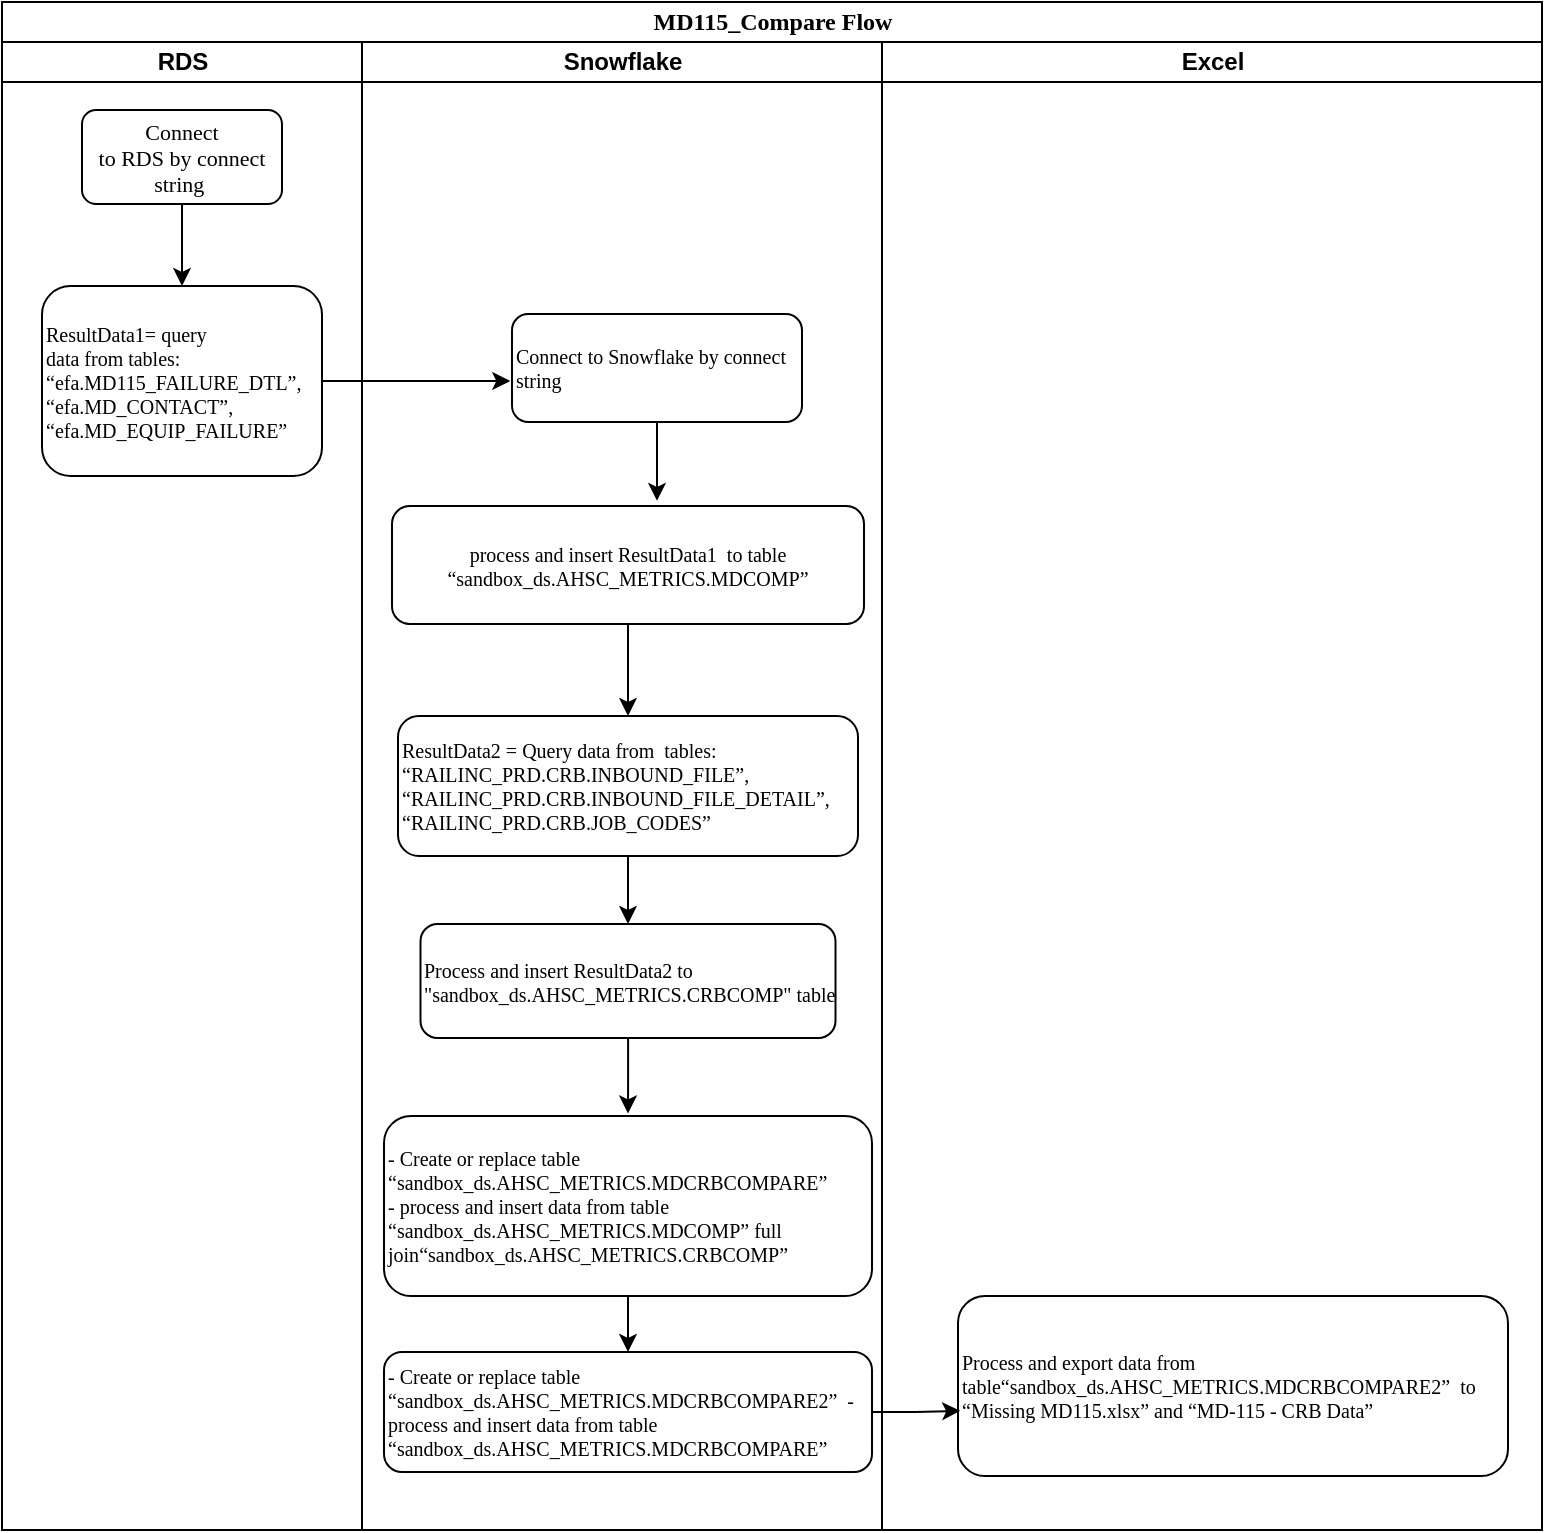 <mxfile version="22.1.7" type="github">
  <diagram name="Page-1" id="74e2e168-ea6b-b213-b513-2b3c1d86103e">
    <mxGraphModel dx="1500" dy="747" grid="0" gridSize="10" guides="1" tooltips="1" connect="1" arrows="1" fold="1" page="1" pageScale="1" pageWidth="1100" pageHeight="850" background="none" math="0" shadow="0">
      <root>
        <mxCell id="0" />
        <mxCell id="1" parent="0" />
        <mxCell id="77e6c97f196da883-1" value="&lt;font style=&quot;font-size: 12px;&quot;&gt;MD115_Compare Flow&lt;/font&gt;" style="swimlane;html=1;childLayout=stackLayout;startSize=20;rounded=0;shadow=0;labelBackgroundColor=none;strokeWidth=1;fontFamily=Verdana;fontSize=8;align=center;" parent="1" vertex="1">
          <mxGeometry x="63" y="27" width="770" height="764" as="geometry" />
        </mxCell>
        <mxCell id="77e6c97f196da883-2" value="RDS" style="swimlane;html=1;startSize=20;" parent="77e6c97f196da883-1" vertex="1">
          <mxGeometry y="20" width="180" height="744" as="geometry" />
        </mxCell>
        <mxCell id="-GJumvi6T49nXN_w-6vD-10" style="edgeStyle=orthogonalEdgeStyle;rounded=0;orthogonalLoop=1;jettySize=auto;html=1;" edge="1" parent="77e6c97f196da883-2" source="77e6c97f196da883-8">
          <mxGeometry relative="1" as="geometry">
            <mxPoint x="90" y="122.0" as="targetPoint" />
          </mxGeometry>
        </mxCell>
        <mxCell id="77e6c97f196da883-8" value="&lt;font style=&quot;font-size: 11px;&quot;&gt;Connect&lt;br&gt;to RDS by connect string&amp;nbsp;&lt;/font&gt;" style="rounded=1;whiteSpace=wrap;html=1;shadow=0;labelBackgroundColor=none;strokeWidth=1;fontFamily=Verdana;fontSize=8;align=center;" parent="77e6c97f196da883-2" vertex="1">
          <mxGeometry x="40" y="34" width="100" height="47" as="geometry" />
        </mxCell>
        <mxCell id="-GJumvi6T49nXN_w-6vD-11" style="edgeStyle=orthogonalEdgeStyle;rounded=0;orthogonalLoop=1;jettySize=auto;html=1;" edge="1" parent="77e6c97f196da883-2" source="77e6c97f196da883-9">
          <mxGeometry relative="1" as="geometry">
            <mxPoint x="254.143" y="169.5" as="targetPoint" />
          </mxGeometry>
        </mxCell>
        <mxCell id="77e6c97f196da883-9" value="&lt;font style=&quot;font-size: 10px;&quot;&gt;ResultData1= query&lt;br&gt;data from tables: “efa.MD115_FAILURE_DTL”, “efa.MD_CONTACT”, “efa.MD_EQUIP_FAILURE”&lt;/font&gt;" style="rounded=1;whiteSpace=wrap;html=1;shadow=0;labelBackgroundColor=none;strokeWidth=1;fontFamily=Verdana;fontSize=8;align=left;" parent="77e6c97f196da883-2" vertex="1">
          <mxGeometry x="20" y="122" width="140" height="95" as="geometry" />
        </mxCell>
        <mxCell id="77e6c97f196da883-3" value="Snowflake" style="swimlane;html=1;startSize=20;" parent="77e6c97f196da883-1" vertex="1">
          <mxGeometry x="180" y="20" width="260" height="744" as="geometry" />
        </mxCell>
        <mxCell id="-GJumvi6T49nXN_w-6vD-13" style="edgeStyle=orthogonalEdgeStyle;rounded=0;orthogonalLoop=1;jettySize=auto;html=1;" edge="1" parent="77e6c97f196da883-3" source="77e6c97f196da883-11">
          <mxGeometry relative="1" as="geometry">
            <mxPoint x="147.5" y="229.429" as="targetPoint" />
          </mxGeometry>
        </mxCell>
        <mxCell id="77e6c97f196da883-11" value="&lt;font style=&quot;font-size: 10px;&quot;&gt;Connect to Snowflake by connect string&amp;nbsp;&lt;/font&gt;" style="rounded=1;whiteSpace=wrap;html=1;shadow=0;labelBackgroundColor=none;strokeWidth=1;fontFamily=Verdana;fontSize=8;align=left;" parent="77e6c97f196da883-3" vertex="1">
          <mxGeometry x="75" y="136" width="145" height="54" as="geometry" />
        </mxCell>
        <mxCell id="-GJumvi6T49nXN_w-6vD-14" style="edgeStyle=orthogonalEdgeStyle;rounded=0;orthogonalLoop=1;jettySize=auto;html=1;entryX=0.5;entryY=0;entryDx=0;entryDy=0;" edge="1" parent="77e6c97f196da883-3" source="-GJumvi6T49nXN_w-6vD-1" target="-GJumvi6T49nXN_w-6vD-2">
          <mxGeometry relative="1" as="geometry" />
        </mxCell>
        <mxCell id="-GJumvi6T49nXN_w-6vD-1" value="&lt;font style=&quot;font-size: 10px;&quot;&gt;process and insert ResultData1&amp;nbsp;&amp;nbsp;to table “sandbox_ds.AHSC_METRICS.MDCOMP”&lt;/font&gt;" style="rounded=1;whiteSpace=wrap;html=1;shadow=0;labelBackgroundColor=none;strokeWidth=1;fontFamily=Verdana;fontSize=8;align=center;" vertex="1" parent="77e6c97f196da883-3">
          <mxGeometry x="15" y="232" width="236" height="59" as="geometry" />
        </mxCell>
        <mxCell id="-GJumvi6T49nXN_w-6vD-15" style="edgeStyle=orthogonalEdgeStyle;rounded=0;orthogonalLoop=1;jettySize=auto;html=1;entryX=0.5;entryY=0;entryDx=0;entryDy=0;" edge="1" parent="77e6c97f196da883-3" source="-GJumvi6T49nXN_w-6vD-2" target="77e6c97f196da883-10">
          <mxGeometry relative="1" as="geometry" />
        </mxCell>
        <mxCell id="-GJumvi6T49nXN_w-6vD-2" value="&lt;font style=&quot;font-size: 10px;&quot;&gt;ResultData2 = Query data from&amp;nbsp; tables: “RAILINC_PRD.CRB.INBOUND_FILE”, “RAILINC_PRD.CRB.INBOUND_FILE_DETAIL”,&lt;br&gt;“RAILINC_PRD.CRB.JOB_CODES”&lt;/font&gt;" style="rounded=1;whiteSpace=wrap;html=1;shadow=0;labelBackgroundColor=none;strokeWidth=1;fontFamily=Verdana;fontSize=8;align=left;" vertex="1" parent="77e6c97f196da883-3">
          <mxGeometry x="18" y="337" width="230" height="70" as="geometry" />
        </mxCell>
        <mxCell id="-GJumvi6T49nXN_w-6vD-16" style="edgeStyle=orthogonalEdgeStyle;rounded=0;orthogonalLoop=1;jettySize=auto;html=1;" edge="1" parent="77e6c97f196da883-3" source="77e6c97f196da883-10">
          <mxGeometry relative="1" as="geometry">
            <mxPoint x="133.0" y="535.714" as="targetPoint" />
          </mxGeometry>
        </mxCell>
        <mxCell id="77e6c97f196da883-10" value="&lt;font style=&quot;font-size: 10px;&quot;&gt;Process&amp;nbsp;&lt;span style=&quot;&quot;&gt;and insert ResultData2 to &quot;sandbox_ds.AHSC_METRICS.CRBCOMP&quot; table&lt;/span&gt;&lt;/font&gt;" style="rounded=1;whiteSpace=wrap;html=1;shadow=0;labelBackgroundColor=none;strokeWidth=1;fontFamily=Verdana;fontSize=8;align=left;" parent="77e6c97f196da883-3" vertex="1">
          <mxGeometry x="29.25" y="441" width="207.5" height="57" as="geometry" />
        </mxCell>
        <mxCell id="-GJumvi6T49nXN_w-6vD-17" style="edgeStyle=orthogonalEdgeStyle;rounded=0;orthogonalLoop=1;jettySize=auto;html=1;entryX=0.5;entryY=0;entryDx=0;entryDy=0;" edge="1" parent="77e6c97f196da883-3" source="-GJumvi6T49nXN_w-6vD-4" target="-GJumvi6T49nXN_w-6vD-5">
          <mxGeometry relative="1" as="geometry" />
        </mxCell>
        <mxCell id="-GJumvi6T49nXN_w-6vD-4" value="&lt;font style=&quot;font-size: 10px;&quot;&gt;- Create or replace table “sandbox_ds.AHSC_METRICS.MDCRBCOMPARE&lt;span style=&quot;background-color: initial;&quot;&gt;”&amp;nbsp;&lt;br&gt;&lt;/span&gt;&lt;span style=&quot;background-color: initial;&quot;&gt;- process and insert data from table “sandbox_ds.AHSC_METRICS.MDCOMP” full join&lt;/span&gt;&lt;span style=&quot;background-color: initial;&quot;&gt;“sandbox_ds.AHSC_METRICS.CRBCOMP”&lt;/span&gt;&lt;span style=&quot;background-color: initial;&quot;&gt;&lt;br&gt;&lt;/span&gt;&lt;/font&gt;" style="rounded=1;whiteSpace=wrap;html=1;shadow=0;labelBackgroundColor=none;strokeWidth=1;fontFamily=Verdana;fontSize=8;align=left;" vertex="1" parent="77e6c97f196da883-3">
          <mxGeometry x="11" y="537" width="244" height="90" as="geometry" />
        </mxCell>
        <mxCell id="-GJumvi6T49nXN_w-6vD-5" value="&lt;font style=&quot;font-size: 10px;&quot;&gt;- Create or replace table “sandbox_ds.AHSC_METRICS.MDCRBCOMPARE2”&amp;nbsp; -process and insert data from table “sandbox_ds.AHSC_METRICS.MDCRBCOMPARE”&lt;/font&gt;" style="rounded=1;whiteSpace=wrap;html=1;shadow=0;labelBackgroundColor=none;strokeWidth=1;fontFamily=Verdana;fontSize=8;align=left;" vertex="1" parent="77e6c97f196da883-3">
          <mxGeometry x="11" y="655" width="244" height="60" as="geometry" />
        </mxCell>
        <mxCell id="77e6c97f196da883-4" value="Excel" style="swimlane;html=1;startSize=20;" parent="77e6c97f196da883-1" vertex="1">
          <mxGeometry x="440" y="20" width="330" height="744" as="geometry" />
        </mxCell>
        <mxCell id="-GJumvi6T49nXN_w-6vD-9" value="&lt;font style=&quot;font-size: 10px;&quot;&gt;Process and export data from table“sandbox_ds.AHSC_METRICS.MDCRBCOMPARE2” &amp;nbsp;to “Missing MD115.xlsx” and “MD-115 - CRB Data”&lt;span style=&quot;background-color: initial;&quot;&gt;&lt;br&gt;&lt;/span&gt;&lt;/font&gt;" style="rounded=1;whiteSpace=wrap;html=1;shadow=0;labelBackgroundColor=none;strokeWidth=1;fontFamily=Verdana;fontSize=8;align=left;" vertex="1" parent="77e6c97f196da883-4">
          <mxGeometry x="38" y="627" width="275" height="90" as="geometry" />
        </mxCell>
        <mxCell id="-GJumvi6T49nXN_w-6vD-18" style="edgeStyle=orthogonalEdgeStyle;rounded=0;orthogonalLoop=1;jettySize=auto;html=1;entryX=0.004;entryY=0.638;entryDx=0;entryDy=0;entryPerimeter=0;" edge="1" parent="77e6c97f196da883-1" source="-GJumvi6T49nXN_w-6vD-5" target="-GJumvi6T49nXN_w-6vD-9">
          <mxGeometry relative="1" as="geometry" />
        </mxCell>
      </root>
    </mxGraphModel>
  </diagram>
</mxfile>
